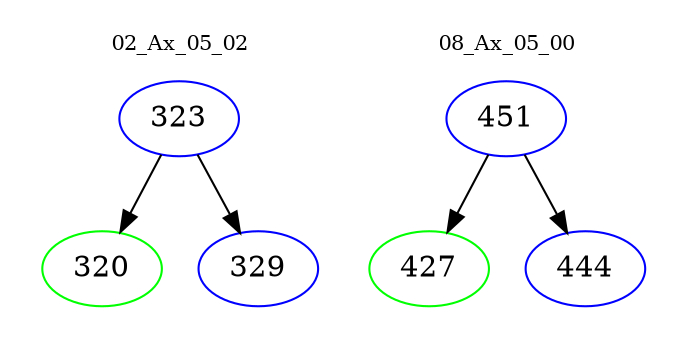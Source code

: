 digraph{
subgraph cluster_0 {
color = white
label = "02_Ax_05_02";
fontsize=10;
T0_323 [label="323", color="blue"]
T0_323 -> T0_320 [color="black"]
T0_320 [label="320", color="green"]
T0_323 -> T0_329 [color="black"]
T0_329 [label="329", color="blue"]
}
subgraph cluster_1 {
color = white
label = "08_Ax_05_00";
fontsize=10;
T1_451 [label="451", color="blue"]
T1_451 -> T1_427 [color="black"]
T1_427 [label="427", color="green"]
T1_451 -> T1_444 [color="black"]
T1_444 [label="444", color="blue"]
}
}
